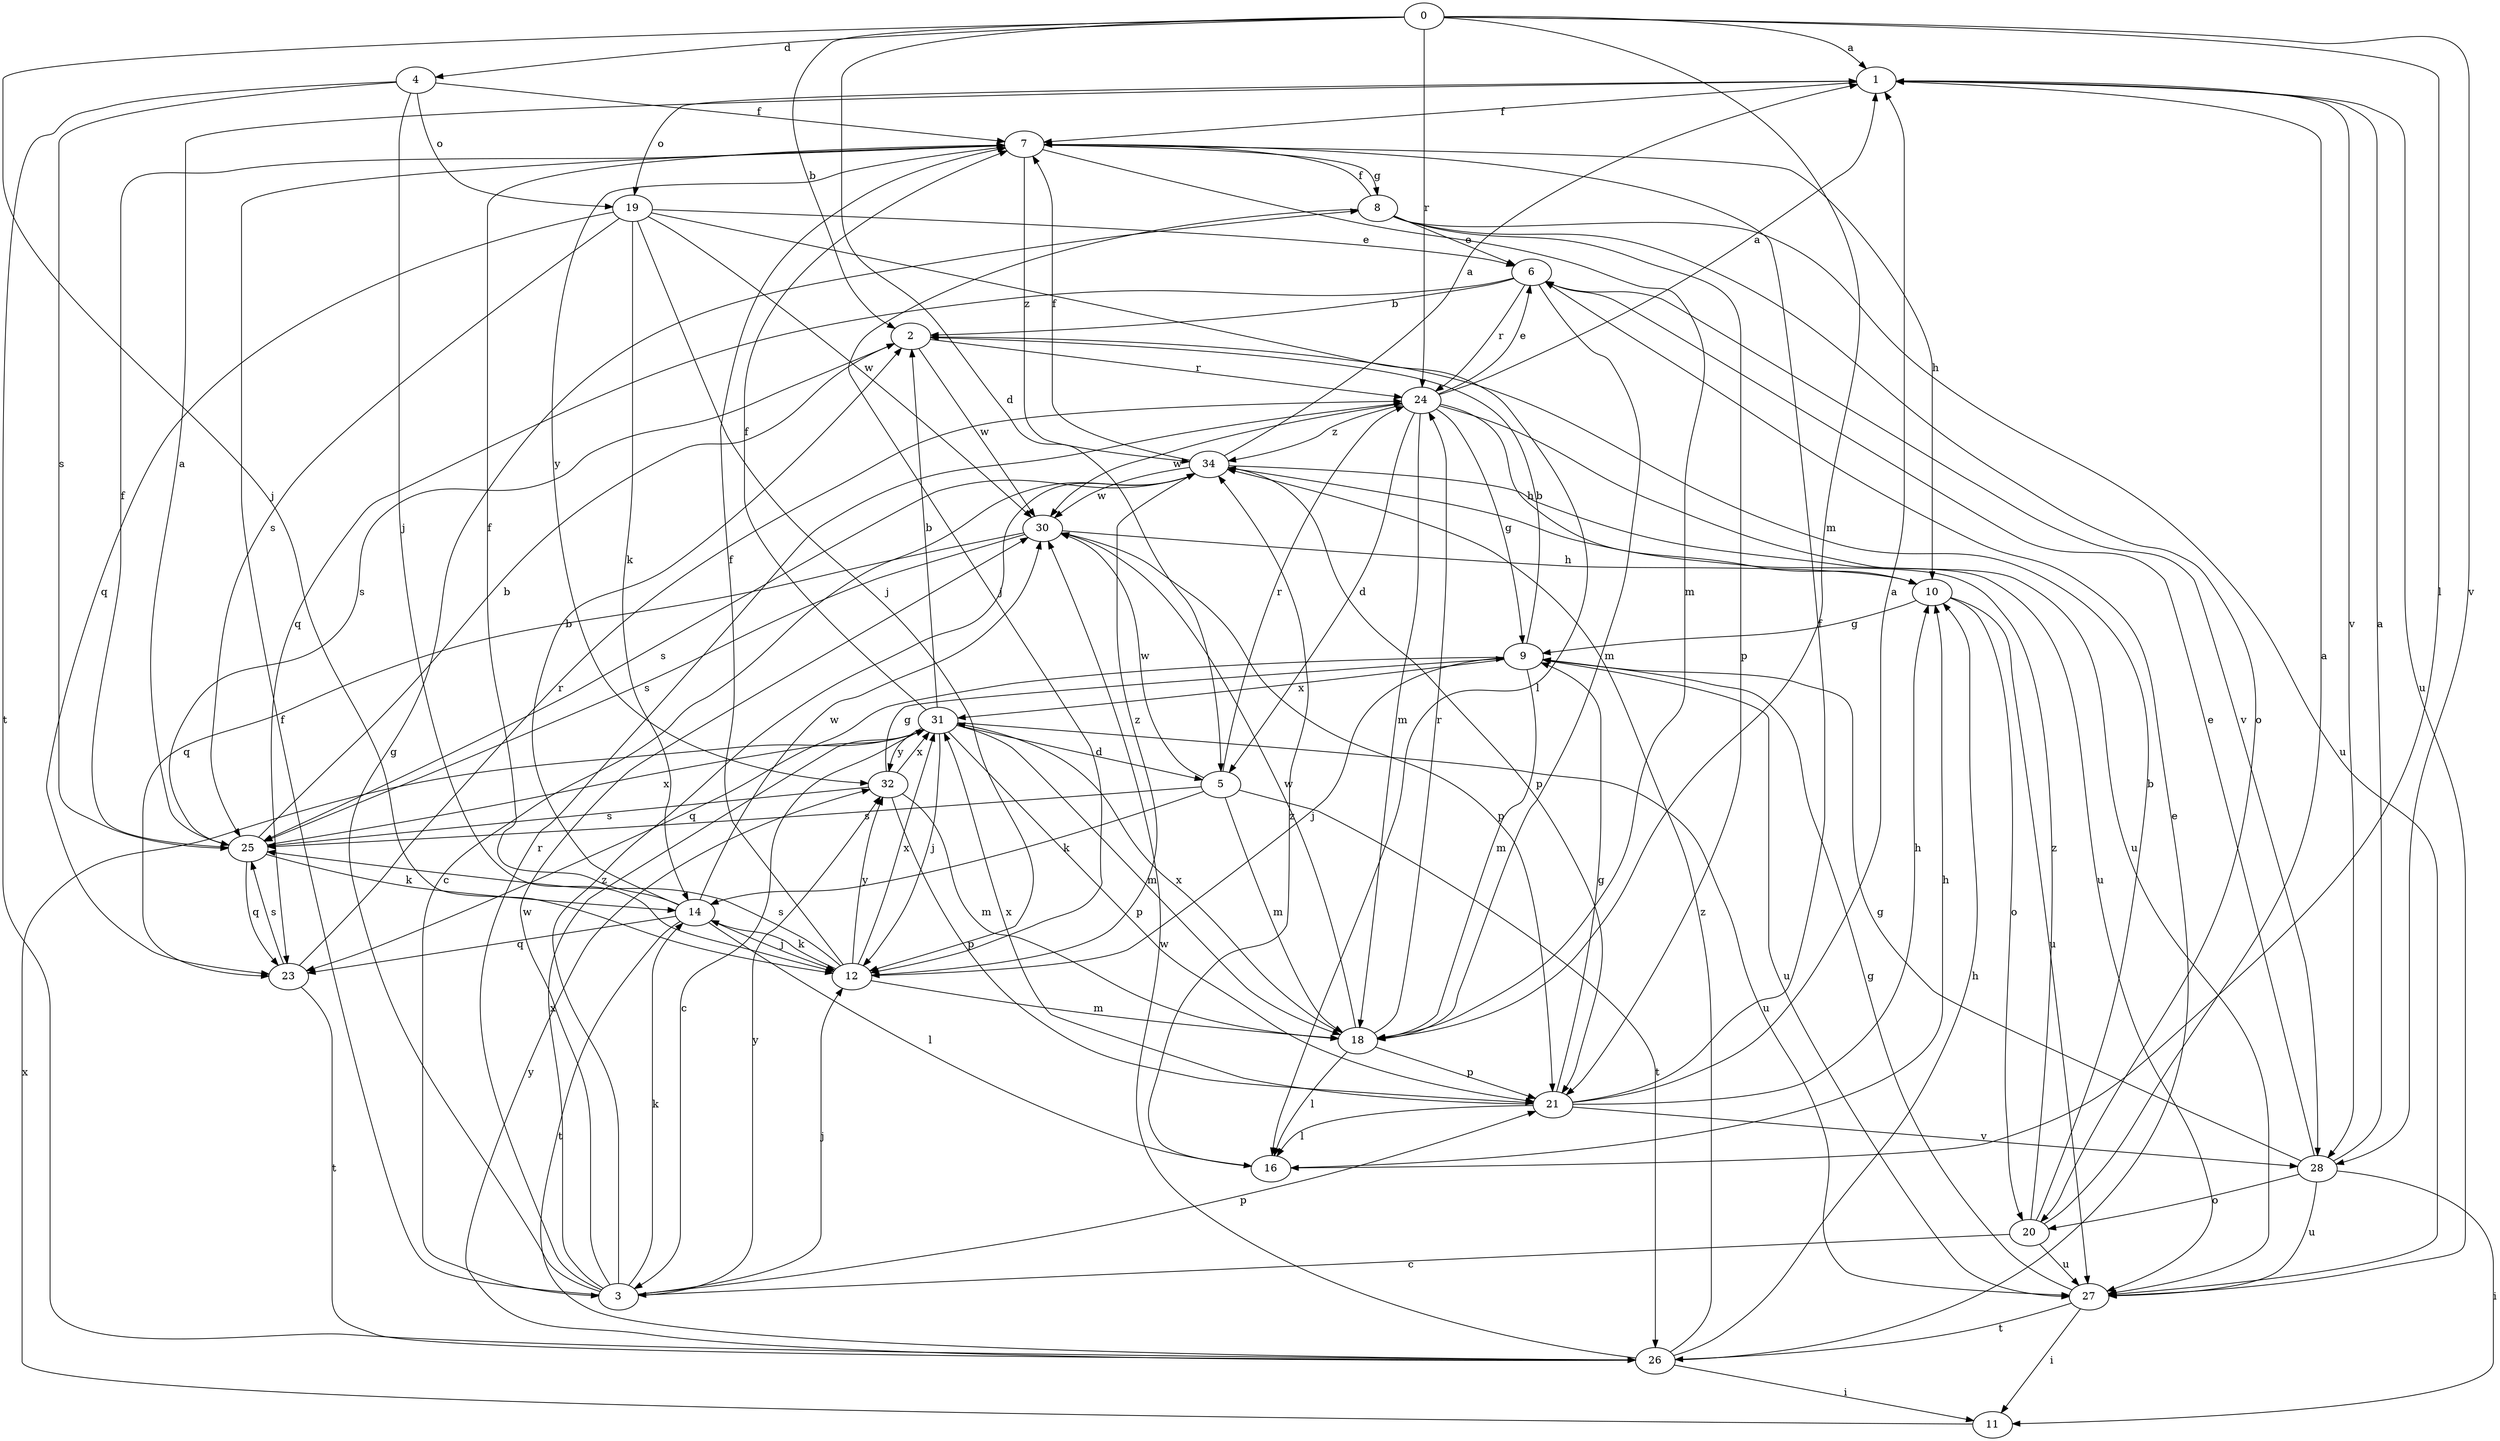 strict digraph  {
0;
1;
2;
3;
4;
5;
6;
7;
8;
9;
10;
11;
12;
14;
16;
18;
19;
20;
21;
23;
24;
25;
26;
27;
28;
30;
31;
32;
34;
0 -> 1  [label=a];
0 -> 2  [label=b];
0 -> 4  [label=d];
0 -> 5  [label=d];
0 -> 12  [label=j];
0 -> 16  [label=l];
0 -> 18  [label=m];
0 -> 24  [label=r];
0 -> 28  [label=v];
1 -> 7  [label=f];
1 -> 19  [label=o];
1 -> 27  [label=u];
1 -> 28  [label=v];
2 -> 24  [label=r];
2 -> 25  [label=s];
2 -> 30  [label=w];
3 -> 7  [label=f];
3 -> 8  [label=g];
3 -> 12  [label=j];
3 -> 14  [label=k];
3 -> 21  [label=p];
3 -> 24  [label=r];
3 -> 30  [label=w];
3 -> 31  [label=x];
3 -> 32  [label=y];
3 -> 34  [label=z];
4 -> 7  [label=f];
4 -> 12  [label=j];
4 -> 19  [label=o];
4 -> 25  [label=s];
4 -> 26  [label=t];
5 -> 14  [label=k];
5 -> 18  [label=m];
5 -> 24  [label=r];
5 -> 25  [label=s];
5 -> 26  [label=t];
5 -> 30  [label=w];
6 -> 2  [label=b];
6 -> 18  [label=m];
6 -> 23  [label=q];
6 -> 24  [label=r];
6 -> 28  [label=v];
7 -> 8  [label=g];
7 -> 10  [label=h];
7 -> 18  [label=m];
7 -> 32  [label=y];
7 -> 34  [label=z];
8 -> 6  [label=e];
8 -> 7  [label=f];
8 -> 12  [label=j];
8 -> 20  [label=o];
8 -> 21  [label=p];
8 -> 27  [label=u];
9 -> 2  [label=b];
9 -> 12  [label=j];
9 -> 18  [label=m];
9 -> 23  [label=q];
9 -> 27  [label=u];
9 -> 31  [label=x];
10 -> 9  [label=g];
10 -> 20  [label=o];
10 -> 27  [label=u];
11 -> 31  [label=x];
12 -> 7  [label=f];
12 -> 14  [label=k];
12 -> 18  [label=m];
12 -> 25  [label=s];
12 -> 31  [label=x];
12 -> 32  [label=y];
12 -> 34  [label=z];
14 -> 2  [label=b];
14 -> 7  [label=f];
14 -> 12  [label=j];
14 -> 16  [label=l];
14 -> 23  [label=q];
14 -> 26  [label=t];
14 -> 30  [label=w];
16 -> 10  [label=h];
16 -> 34  [label=z];
18 -> 16  [label=l];
18 -> 21  [label=p];
18 -> 24  [label=r];
18 -> 30  [label=w];
18 -> 31  [label=x];
19 -> 6  [label=e];
19 -> 12  [label=j];
19 -> 14  [label=k];
19 -> 16  [label=l];
19 -> 23  [label=q];
19 -> 25  [label=s];
19 -> 30  [label=w];
20 -> 1  [label=a];
20 -> 2  [label=b];
20 -> 3  [label=c];
20 -> 27  [label=u];
20 -> 34  [label=z];
21 -> 1  [label=a];
21 -> 7  [label=f];
21 -> 9  [label=g];
21 -> 10  [label=h];
21 -> 16  [label=l];
21 -> 28  [label=v];
21 -> 31  [label=x];
23 -> 24  [label=r];
23 -> 25  [label=s];
23 -> 26  [label=t];
24 -> 1  [label=a];
24 -> 5  [label=d];
24 -> 6  [label=e];
24 -> 9  [label=g];
24 -> 10  [label=h];
24 -> 18  [label=m];
24 -> 27  [label=u];
24 -> 30  [label=w];
24 -> 34  [label=z];
25 -> 1  [label=a];
25 -> 2  [label=b];
25 -> 7  [label=f];
25 -> 14  [label=k];
25 -> 23  [label=q];
25 -> 31  [label=x];
26 -> 6  [label=e];
26 -> 10  [label=h];
26 -> 11  [label=i];
26 -> 30  [label=w];
26 -> 32  [label=y];
26 -> 34  [label=z];
27 -> 9  [label=g];
27 -> 11  [label=i];
27 -> 26  [label=t];
28 -> 1  [label=a];
28 -> 6  [label=e];
28 -> 9  [label=g];
28 -> 11  [label=i];
28 -> 20  [label=o];
28 -> 27  [label=u];
30 -> 10  [label=h];
30 -> 21  [label=p];
30 -> 23  [label=q];
30 -> 25  [label=s];
31 -> 2  [label=b];
31 -> 3  [label=c];
31 -> 5  [label=d];
31 -> 7  [label=f];
31 -> 12  [label=j];
31 -> 18  [label=m];
31 -> 21  [label=p];
31 -> 27  [label=u];
31 -> 32  [label=y];
32 -> 9  [label=g];
32 -> 18  [label=m];
32 -> 21  [label=p];
32 -> 25  [label=s];
32 -> 31  [label=x];
34 -> 1  [label=a];
34 -> 3  [label=c];
34 -> 7  [label=f];
34 -> 21  [label=p];
34 -> 25  [label=s];
34 -> 27  [label=u];
34 -> 30  [label=w];
}
